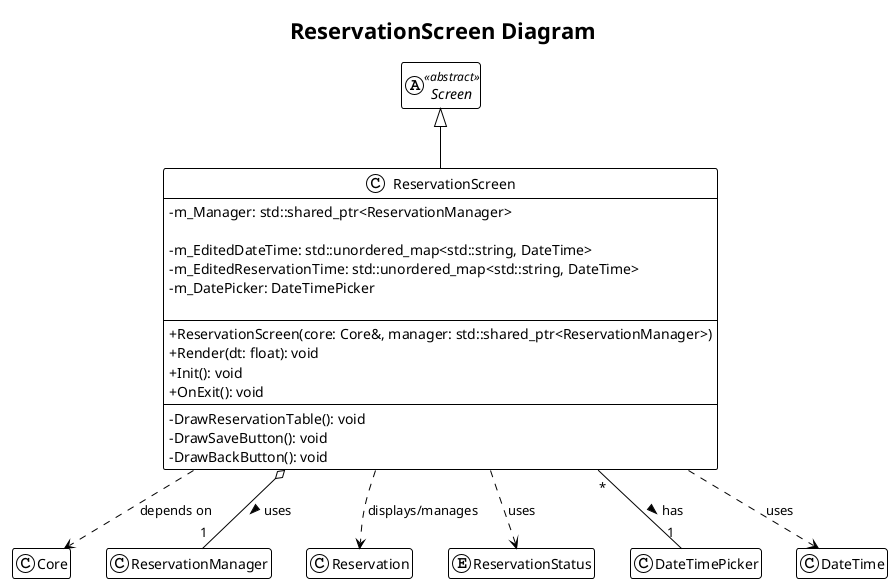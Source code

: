 @startuml
!theme plain
skinparam classAttributeIconSize 0
hide empty members
title ReservationScreen Diagram

' --- Forward declarations for context ---
abstract class Screen <<abstract>>
class Core
class ReservationManager
class Reservation
enum ReservationStatus
class DateTimePicker
class DateTime

' --- The Concrete Screen Implementation ---
class ReservationScreen {
  ' --- Aggregated Manager ---
  - m_Manager: std::shared_ptr<ReservationManager>

  ' --- Composed State Objects ---
  - m_EditedDateTime: std::unordered_map<std::string, DateTime>
  - m_EditedReservationTime: std::unordered_map<std::string, DateTime>
  - m_DatePicker: DateTimePicker

  ' --- Other state members omitted for clarity ---
  --
  ' --- Public Methods ---
  + ReservationScreen(core: Core&, manager: std::shared_ptr<ReservationManager>)
  + Render(dt: float): void
  + Init(): void
  + OnExit(): void
  --
  ' --- Private UI Helper Methods ---
  - DrawReservationTable(): void
  - DrawSaveButton(): void
  - DrawBackButton(): void
}

' --- Relationships ---

' Inheritance: ReservationScreen is a type of Screen.
Screen <|-- ReservationScreen

' Aggregation: The screen uses a ReservationManager to perform its logic.
ReservationScreen o-- "1" ReservationManager : uses >

' Composition: The screen is composed of state and UI helper objects.
ReservationScreen "*"-- "1" DateTimePicker : has >
ReservationScreen ..> DateTime : uses

' Dependency: The screen displays and manages Reservation objects and uses the ReservationStatus enum.
ReservationScreen ..> Reservation : displays/manages
ReservationScreen ..> ReservationStatus : uses

ReservationScreen ..> Core : depends on
@enduml